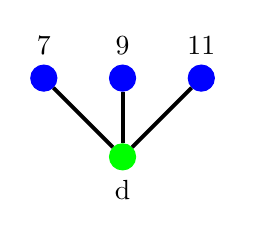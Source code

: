 	 \begin{tikzpicture}
		\node[shape=circle,draw=blue,fill=blue,label=above:$7$] (7) {};
		\node[shape=circle,draw=blue,fill=blue,label=above:$9$] (9) [right of=7] {};
		\node[shape=circle,draw=blue,fill=blue,label=above:$11$] (11) [right of=9] {};
		\node[shape=circle,draw=green,fill=green,label=below:d] (d) [below of=9] {};

		\draw (7) [line width=0.5mm] -- (d);
		\draw (9) [line width=0.5mm] -- (d);
		\draw (11) [line width=0.5mm] -- (d);

		
	\end{tikzpicture}

 